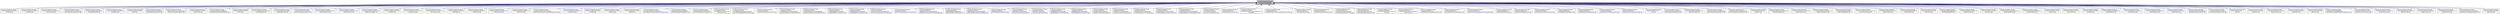 digraph "/root/scrimmage/scrimmage/include/scrimmage/plugin_manager/RegisterPlugin.h"
{
 // LATEX_PDF_SIZE
  edge [fontname="Helvetica",fontsize="10",labelfontname="Helvetica",labelfontsize="10"];
  node [fontname="Helvetica",fontsize="10",shape=record];
  Node1 [label="/root/scrimmage/scrimmage\l/include/scrimmage/plugin\l_manager/RegisterPlugin.h",height=0.2,width=0.4,color="black", fillcolor="grey75", style="filled", fontcolor="black",tooltip="Brief file description."];
  Node1 -> Node2 [dir="back",color="midnightblue",fontsize="10",style="solid",fontname="Helvetica"];
  Node2 [label="/root/scrimmage/scrimmage\l/src/plugins/autonomy/APITester\l/APITester.cpp",height=0.2,width=0.4,color="black", fillcolor="white", style="filled",URL="$APITester_8cpp.html",tooltip="Brief file description."];
  Node1 -> Node3 [dir="back",color="midnightblue",fontsize="10",style="solid",fontname="Helvetica"];
  Node3 [label="/root/scrimmage/scrimmage\l/src/plugins/autonomy/ArduPilot\l/ArduPilot.cpp",height=0.2,width=0.4,color="black", fillcolor="white", style="filled",URL="$ArduPilot_8cpp.html",tooltip="Class to interface with ArduPilot SIL executable."];
  Node1 -> Node4 [dir="back",color="midnightblue",fontsize="10",style="solid",fontname="Helvetica"];
  Node4 [label="/root/scrimmage/scrimmage\l/src/plugins/autonomy/AuctionAssign\l/AuctionAssign.cpp",height=0.2,width=0.4,color="black", fillcolor="white", style="filled",URL="$AuctionAssign_8cpp.html",tooltip="Brief file description."];
  Node1 -> Node5 [dir="back",color="midnightblue",fontsize="10",style="solid",fontname="Helvetica"];
  Node5 [label="/root/scrimmage/scrimmage\l/src/plugins/autonomy/Autonomy\lExecutor/AutonomyExecutor.cpp",height=0.2,width=0.4,color="black", fillcolor="white", style="filled",URL="$AutonomyExecutor_8cpp.html",tooltip="Brief file description."];
  Node1 -> Node6 [dir="back",color="midnightblue",fontsize="10",style="solid",fontname="Helvetica"];
  Node6 [label="/root/scrimmage/scrimmage\l/src/plugins/autonomy/AvoidEntity\lMS/AvoidEntityMS.cpp",height=0.2,width=0.4,color="black", fillcolor="white", style="filled",URL="$AvoidEntityMS_8cpp.html",tooltip="Brief file description."];
  Node1 -> Node7 [dir="back",color="midnightblue",fontsize="10",style="solid",fontname="Helvetica"];
  Node7 [label="/root/scrimmage/scrimmage\l/src/plugins/autonomy/AvoidWalls\l/AvoidWalls.cpp",height=0.2,width=0.4,color="black", fillcolor="white", style="filled",URL="$AvoidWalls_8cpp.html",tooltip="Brief file description."];
  Node1 -> Node8 [dir="back",color="midnightblue",fontsize="10",style="solid",fontname="Helvetica"];
  Node8 [label="/root/scrimmage/scrimmage\l/src/plugins/autonomy/Boids\l/Boids.cpp",height=0.2,width=0.4,color="black", fillcolor="white", style="filled",URL="$Boids_8cpp.html",tooltip="Brief file description."];
  Node1 -> Node9 [dir="back",color="midnightblue",fontsize="10",style="solid",fontname="Helvetica"];
  Node9 [label="/root/scrimmage/scrimmage\l/src/plugins/autonomy/Boundary\lDefense/BoundaryDefense.cpp",height=0.2,width=0.4,color="black", fillcolor="white", style="filled",URL="$BoundaryDefense_8cpp.html",tooltip="Brief file description."];
  Node1 -> Node10 [dir="back",color="midnightblue",fontsize="10",style="solid",fontname="Helvetica"];
  Node10 [label="/root/scrimmage/scrimmage\l/src/plugins/autonomy/CommandString\lRelay/CommandStringRelay.cpp",height=0.2,width=0.4,color="black", fillcolor="white", style="filled",URL="$CommandStringRelay_8cpp.html",tooltip="Brief file description."];
  Node1 -> Node11 [dir="back",color="midnightblue",fontsize="10",style="solid",fontname="Helvetica"];
  Node11 [label="/root/scrimmage/scrimmage\l/src/plugins/autonomy/Control3\lD/Control3D.cpp",height=0.2,width=0.4,color="black", fillcolor="white", style="filled",URL="$Control3D_8cpp.html",tooltip="Brief file description."];
  Node1 -> Node12 [dir="back",color="midnightblue",fontsize="10",style="solid",fontname="Helvetica"];
  Node12 [label="/root/scrimmage/scrimmage\l/src/plugins/autonomy/FlightGear\lMultiplayer/FlightGearMultiplayer.cpp",height=0.2,width=0.4,color="black", fillcolor="white", style="filled",URL="$FlightGearMultiplayer_8cpp.html",tooltip="Brief file description."];
  Node1 -> Node13 [dir="back",color="midnightblue",fontsize="10",style="solid",fontname="Helvetica"];
  Node13 [label="/root/scrimmage/scrimmage\l/src/plugins/autonomy/follow\l/Follow.cpp",height=0.2,width=0.4,color="black", fillcolor="white", style="filled",URL="$Follow_8cpp.html",tooltip="Brief file description."];
  Node1 -> Node14 [dir="back",color="midnightblue",fontsize="10",style="solid",fontname="Helvetica"];
  Node14 [label="/root/scrimmage/scrimmage\l/src/plugins/autonomy/GoToWaypoint\l/GoToWaypoint.cpp",height=0.2,width=0.4,color="black", fillcolor="white", style="filled",URL="$GoToWaypoint_8cpp.html",tooltip="Brief file description."];
  Node1 -> Node15 [dir="back",color="midnightblue",fontsize="10",style="solid",fontname="Helvetica"];
  Node15 [label="/root/scrimmage/scrimmage\l/src/plugins/autonomy/Graphviz\lFSM/GraphvizFSM.cpp",height=0.2,width=0.4,color="black", fillcolor="white", style="filled",URL="$GraphvizFSM_8cpp.html",tooltip="Brief file description."];
  Node1 -> Node16 [dir="back",color="midnightblue",fontsize="10",style="solid",fontname="Helvetica"];
  Node16 [label="/root/scrimmage/scrimmage\l/src/plugins/autonomy/Joystick\lAutonomy/JoystickAutonomy.cpp",height=0.2,width=0.4,color="black", fillcolor="white", style="filled",URL="$JoystickAutonomy_8cpp.html",tooltip="Brief file description."];
  Node1 -> Node17 [dir="back",color="midnightblue",fontsize="10",style="solid",fontname="Helvetica"];
  Node17 [label="/root/scrimmage/scrimmage\l/src/plugins/autonomy/MOOSAutonomy\l/MOOSAutonomy.cpp",height=0.2,width=0.4,color="black", fillcolor="white", style="filled",URL="$MOOSAutonomy_8cpp.html",tooltip="Brief file description."];
  Node1 -> Node18 [dir="back",color="midnightblue",fontsize="10",style="solid",fontname="Helvetica"];
  Node18 [label="/root/scrimmage/scrimmage\l/src/plugins/autonomy/MotorSchemas\l/MotorSchemas.cpp",height=0.2,width=0.4,color="black", fillcolor="white", style="filled",URL="$MotorSchemas_8cpp.html",tooltip="Brief file description."];
  Node1 -> Node19 [dir="back",color="midnightblue",fontsize="10",style="solid",fontname="Helvetica"];
  Node19 [label="/root/scrimmage/scrimmage\l/src/plugins/autonomy/MoveToGoal\lMS/MoveToGoalMS.cpp",height=0.2,width=0.4,color="black", fillcolor="white", style="filled",URL="$MoveToGoalMS_8cpp.html",tooltip="Brief file description."];
  Node1 -> Node20 [dir="back",color="midnightblue",fontsize="10",style="solid",fontname="Helvetica"];
  Node20 [label="/root/scrimmage/scrimmage\l/src/plugins/autonomy/Predator\l/Predator.cpp",height=0.2,width=0.4,color="black", fillcolor="white", style="filled",URL="$Predator_8cpp.html",tooltip="Brief file description."];
  Node1 -> Node21 [dir="back",color="midnightblue",fontsize="10",style="solid",fontname="Helvetica"];
  Node21 [label="/root/scrimmage/scrimmage\l/src/plugins/autonomy/PyAutonomy\l/PyAutonomy.cpp",height=0.2,width=0.4,color="black", fillcolor="white", style="filled",URL="$PyAutonomy_8cpp.html",tooltip="Brief file description."];
  Node1 -> Node22 [dir="back",color="midnightblue",fontsize="10",style="solid",fontname="Helvetica"];
  Node22 [label="/root/scrimmage/scrimmage\l/src/plugins/autonomy/RLConsensus\l/RLConsensus.cpp",height=0.2,width=0.4,color="black", fillcolor="white", style="filled",URL="$RLConsensus_8cpp.html",tooltip="Brief file description."];
  Node1 -> Node23 [dir="back",color="midnightblue",fontsize="10",style="solid",fontname="Helvetica"];
  Node23 [label="/root/scrimmage/scrimmage\l/src/plugins/autonomy/RLSimple\l/RLSimple.cpp",height=0.2,width=0.4,color="black", fillcolor="white", style="filled",URL="$RLSimple_8cpp.html",tooltip="Brief file description."];
  Node1 -> Node24 [dir="back",color="midnightblue",fontsize="10",style="solid",fontname="Helvetica"];
  Node24 [label="/root/scrimmage/scrimmage\l/src/plugins/autonomy/ROSAirSim\l/ROSAirSim.cpp",height=0.2,width=0.4,color="black", fillcolor="white", style="filled",URL="$ROSAirSim_8cpp.html",tooltip="Receives AirSim data as SCRIMMAGE messages and publishes them as ROS messages."];
  Node1 -> Node25 [dir="back",color="midnightblue",fontsize="10",style="solid",fontname="Helvetica"];
  Node25 [label="/root/scrimmage/scrimmage\l/src/plugins/autonomy/ROSAutonomy\l/ROSAutonomy.cpp",height=0.2,width=0.4,color="black", fillcolor="white", style="filled",URL="$ROSAutonomy_8cpp.html",tooltip="Brief file description."];
  Node1 -> Node26 [dir="back",color="midnightblue",fontsize="10",style="solid",fontname="Helvetica"];
  Node26 [label="/root/scrimmage/scrimmage\l/src/plugins/autonomy/ROSControl\l/ROSControl.cpp",height=0.2,width=0.4,color="black", fillcolor="white", style="filled",URL="$ROSControl_8cpp.html",tooltip="Brief file description."];
  Node1 -> Node27 [dir="back",color="midnightblue",fontsize="10",style="solid",fontname="Helvetica"];
  Node27 [label="/root/scrimmage/scrimmage\l/src/plugins/autonomy/Scrimmage\lOpenAIAutonomy/ScrimmageOpenAIAutonomy.cpp",height=0.2,width=0.4,color="black", fillcolor="white", style="filled",URL="$ScrimmageOpenAIAutonomy_8cpp.html",tooltip="Brief file description."];
  Node1 -> Node28 [dir="back",color="midnightblue",fontsize="10",style="solid",fontname="Helvetica"];
  Node28 [label="/root/scrimmage/scrimmage\l/src/plugins/autonomy/ShapeDraw\l/ShapeDraw.cpp",height=0.2,width=0.4,color="black", fillcolor="white", style="filled",URL="$ShapeDraw_8cpp.html",tooltip="Brief file description."];
  Node1 -> Node29 [dir="back",color="midnightblue",fontsize="10",style="solid",fontname="Helvetica"];
  Node29 [label="/root/scrimmage/scrimmage\l/src/plugins/autonomy/Straight\l/Straight.cpp",height=0.2,width=0.4,color="black", fillcolor="white", style="filled",URL="$Straight_8cpp.html",tooltip="Brief file description."];
  Node1 -> Node30 [dir="back",color="midnightblue",fontsize="10",style="solid",fontname="Helvetica"];
  Node30 [label="/root/scrimmage/scrimmage\l/src/plugins/autonomy/TakeFlag\l/TakeFlag.cpp",height=0.2,width=0.4,color="black", fillcolor="white", style="filled",URL="$TakeFlag_8cpp.html",tooltip="Brief file description."];
  Node1 -> Node31 [dir="back",color="midnightblue",fontsize="10",style="solid",fontname="Helvetica"];
  Node31 [label="/root/scrimmage/scrimmage\l/src/plugins/autonomy/TrailMS\l/TrailMS.cpp",height=0.2,width=0.4,color="black", fillcolor="white", style="filled",URL="$TrailMS_8cpp.html",tooltip="Brief file description."];
  Node1 -> Node32 [dir="back",color="midnightblue",fontsize="10",style="solid",fontname="Helvetica"];
  Node32 [label="/root/scrimmage/scrimmage\l/src/plugins/autonomy/Trajectory\lRecordPlayback/TrajectoryRecordPlayback.cpp",height=0.2,width=0.4,color="black", fillcolor="white", style="filled",URL="$TrajectoryRecordPlayback_8cpp.html",tooltip="Brief file description."];
  Node1 -> Node33 [dir="back",color="midnightblue",fontsize="10",style="solid",fontname="Helvetica"];
  Node33 [label="/root/scrimmage/scrimmage\l/src/plugins/autonomy/Waypoint\lDispatcher/WaypointDispatcher.cpp",height=0.2,width=0.4,color="black", fillcolor="white", style="filled",URL="$WaypointDispatcher_8cpp.html",tooltip="Brief file description."];
  Node1 -> Node34 [dir="back",color="midnightblue",fontsize="10",style="solid",fontname="Helvetica"];
  Node34 [label="/root/scrimmage/scrimmage\l/src/plugins/autonomy/Waypoint\lGenerator/WaypointGenerator.cpp",height=0.2,width=0.4,color="black", fillcolor="white", style="filled",URL="$WaypointGenerator_8cpp.html",tooltip="Brief file description."];
  Node1 -> Node35 [dir="back",color="midnightblue",fontsize="10",style="solid",fontname="Helvetica"];
  Node35 [label="/root/scrimmage/scrimmage\l/src/plugins/controller\l/AircraftPIDController/Aircraft\lPIDController.cpp",height=0.2,width=0.4,color="black", fillcolor="white", style="filled",URL="$AircraftPIDController_8cpp.html",tooltip="Brief file description."];
  Node1 -> Node36 [dir="back",color="midnightblue",fontsize="10",style="solid",fontname="Helvetica"];
  Node36 [label="/root/scrimmage/scrimmage\l/src/plugins/controller\l/AircraftToSingleIntegratorController\l/AircraftToSingleIntegratorController.cpp",height=0.2,width=0.4,color="black", fillcolor="white", style="filled",URL="$AircraftToSingleIntegratorController_8cpp.html",tooltip="Brief file description."];
  Node1 -> Node37 [dir="back",color="midnightblue",fontsize="10",style="solid",fontname="Helvetica"];
  Node37 [label="/root/scrimmage/scrimmage\l/src/plugins/controller\l/DirectController/DirectController.cpp",height=0.2,width=0.4,color="black", fillcolor="white", style="filled",URL="$DirectController_8cpp.html",tooltip="Brief file description."];
  Node1 -> Node38 [dir="back",color="midnightblue",fontsize="10",style="solid",fontname="Helvetica"];
  Node38 [label="/root/scrimmage/scrimmage\l/src/plugins/controller\l/DoubleIntegratorControllerVelYaw\l/DoubleIntegratorControllerVelYaw.cpp",height=0.2,width=0.4,color="black", fillcolor="white", style="filled",URL="$DoubleIntegratorControllerVelYaw_8cpp.html",tooltip="Brief file description."];
  Node1 -> Node39 [dir="back",color="midnightblue",fontsize="10",style="solid",fontname="Helvetica"];
  Node39 [label="/root/scrimmage/scrimmage\l/src/plugins/controller\l/DoubleIntegratorControllerWaypoint\l/DoubleIntegratorControllerWaypoint.cpp",height=0.2,width=0.4,color="black", fillcolor="white", style="filled",URL="$DoubleIntegratorControllerWaypoint_8cpp.html",tooltip="Brief file description."];
  Node1 -> Node40 [dir="back",color="midnightblue",fontsize="10",style="solid",fontname="Helvetica"];
  Node40 [label="/root/scrimmage/scrimmage\l/src/plugins/controller\l/FixedWing6DOFControllerPID\l/FixedWing6DOFControllerPID.cpp",height=0.2,width=0.4,color="black", fillcolor="white", style="filled",URL="$FixedWing6DOFControllerPID_8cpp.html",tooltip="Brief file description."];
  Node1 -> Node41 [dir="back",color="midnightblue",fontsize="10",style="solid",fontname="Helvetica"];
  Node41 [label="/root/scrimmage/scrimmage\l/src/plugins/controller\l/FixedWing6DOFControllerROS\l/FixedWing6DOFControllerROS.cpp",height=0.2,width=0.4,color="black", fillcolor="white", style="filled",URL="$FixedWing6DOFControllerROS_8cpp.html",tooltip="Brief file description."];
  Node1 -> Node42 [dir="back",color="midnightblue",fontsize="10",style="solid",fontname="Helvetica"];
  Node42 [label="/root/scrimmage/scrimmage\l/src/plugins/controller\l/HarmonicOscillatorConstController\l/HarmonicOscillatorConstController.cpp",height=0.2,width=0.4,color="black", fillcolor="white", style="filled",URL="$HarmonicOscillatorConstController_8cpp.html",tooltip="Brief file description."];
  Node1 -> Node43 [dir="back",color="midnightblue",fontsize="10",style="solid",fontname="Helvetica"];
  Node43 [label="/root/scrimmage/scrimmage\l/src/plugins/controller\l/JoystickController/JoystickController.cpp",height=0.2,width=0.4,color="black", fillcolor="white", style="filled",URL="$JoystickController_8cpp.html",tooltip="Brief file description."];
  Node1 -> Node44 [dir="back",color="midnightblue",fontsize="10",style="solid",fontname="Helvetica"];
  Node44 [label="/root/scrimmage/scrimmage\l/src/plugins/controller\l/JSBSimControlControllerHeading\lPID/JSBSimControlControllerHeadingPID.cpp",height=0.2,width=0.4,color="black", fillcolor="white", style="filled",URL="$JSBSimControlControllerHeadingPID_8cpp.html",tooltip="Brief file description."];
  Node1 -> Node45 [dir="back",color="midnightblue",fontsize="10",style="solid",fontname="Helvetica"];
  Node45 [label="/root/scrimmage/scrimmage\l/src/plugins/controller\l/JSBSimModelControllerDirect\l/JSBSimModelControllerDirect.cpp",height=0.2,width=0.4,color="black", fillcolor="white", style="filled",URL="$JSBSimModelControllerDirect_8cpp.html",tooltip="Brief file description."];
  Node1 -> Node46 [dir="back",color="midnightblue",fontsize="10",style="solid",fontname="Helvetica"];
  Node46 [label="/root/scrimmage/scrimmage\l/src/plugins/controller\l/JSBSimModelControllerHeadingPID\l/JSBSimModelControllerHeadingPID.cpp",height=0.2,width=0.4,color="black", fillcolor="white", style="filled",URL="$JSBSimModelControllerHeadingPID_8cpp.html",tooltip="Brief file description."];
  Node1 -> Node47 [dir="back",color="midnightblue",fontsize="10",style="solid",fontname="Helvetica"];
  Node47 [label="/root/scrimmage/scrimmage\l/src/plugins/controller\l/MotionBattery/MotionBattery.cpp",height=0.2,width=0.4,color="black", fillcolor="white", style="filled",URL="$MotionBattery_8cpp.html",tooltip="Brief file description."];
  Node1 -> Node48 [dir="back",color="midnightblue",fontsize="10",style="solid",fontname="Helvetica"];
  Node48 [label="/root/scrimmage/scrimmage\l/src/plugins/controller\l/MultirotorControllerOmega\l/MultirotorControllerOmega.cpp",height=0.2,width=0.4,color="black", fillcolor="white", style="filled",URL="$MultirotorControllerOmega_8cpp.html",tooltip="Brief file description."];
  Node1 -> Node49 [dir="back",color="midnightblue",fontsize="10",style="solid",fontname="Helvetica"];
  Node49 [label="/root/scrimmage/scrimmage\l/src/plugins/controller\l/MultirotorControllerPID\l/MultirotorControllerPID.cpp",height=0.2,width=0.4,color="black", fillcolor="white", style="filled",URL="$MultirotorControllerPID_8cpp.html",tooltip="Brief file description."];
  Node1 -> Node50 [dir="back",color="midnightblue",fontsize="10",style="solid",fontname="Helvetica"];
  Node50 [label="/root/scrimmage/scrimmage\l/src/plugins/controller\l/RigidBody6DOFControllerPID\l/RigidBody6DOFControllerPID.cpp",height=0.2,width=0.4,color="black", fillcolor="white", style="filled",URL="$RigidBody6DOFControllerPID_8cpp.html",tooltip="Brief file description."];
  Node1 -> Node51 [dir="back",color="midnightblue",fontsize="10",style="solid",fontname="Helvetica"];
  Node51 [label="/root/scrimmage/scrimmage\l/src/plugins/controller\l/RigidBody6DOFControllerROS\l/RigidBody6DOFControllerROS.cpp",height=0.2,width=0.4,color="black", fillcolor="white", style="filled",URL="$RigidBody6DOFControllerROS_8cpp.html",tooltip="Brief file description."];
  Node1 -> Node52 [dir="back",color="midnightblue",fontsize="10",style="solid",fontname="Helvetica"];
  Node52 [label="/root/scrimmage/scrimmage\l/src/plugins/controller\l/SimpleAircraftControllerPID\l/SimpleAircraftControllerPID.cpp",height=0.2,width=0.4,color="black", fillcolor="white", style="filled",URL="$SimpleAircraftControllerPID_8cpp.html",tooltip="Brief file description."];
  Node1 -> Node53 [dir="back",color="midnightblue",fontsize="10",style="solid",fontname="Helvetica"];
  Node53 [label="/root/scrimmage/scrimmage\l/src/plugins/controller\l/SimpleCarControllerHeading\l/SimpleCarControllerHeading.cpp",height=0.2,width=0.4,color="black", fillcolor="white", style="filled",URL="$SimpleCarControllerHeading_8cpp.html",tooltip="Brief file description."];
  Node1 -> Node54 [dir="back",color="midnightblue",fontsize="10",style="solid",fontname="Helvetica"];
  Node54 [label="/root/scrimmage/scrimmage\l/src/plugins/controller\l/SimpleQuadrotorControllerLQR\l/SimpleQuadrotorControllerLQR.cpp",height=0.2,width=0.4,color="black", fillcolor="white", style="filled",URL="$SimpleQuadrotorControllerLQR_8cpp.html",tooltip="Brief file description."];
  Node1 -> Node55 [dir="back",color="midnightblue",fontsize="10",style="solid",fontname="Helvetica"];
  Node55 [label="/root/scrimmage/scrimmage\l/src/plugins/controller\l/SingleIntegratorControllerSimple\l/SingleIntegratorControllerSimple.cpp",height=0.2,width=0.4,color="black", fillcolor="white", style="filled",URL="$SingleIntegratorControllerSimple_8cpp.html",tooltip="Brief file description."];
  Node1 -> Node56 [dir="back",color="midnightblue",fontsize="10",style="solid",fontname="Helvetica"];
  Node56 [label="/root/scrimmage/scrimmage\l/src/plugins/controller\l/SingleIntegratorControllerWaypoint\l/SingleIntegratorControllerWaypoint.cpp",height=0.2,width=0.4,color="black", fillcolor="white", style="filled",URL="$SingleIntegratorControllerWaypoint_8cpp.html",tooltip="Brief file description."];
  Node1 -> Node57 [dir="back",color="midnightblue",fontsize="10",style="solid",fontname="Helvetica"];
  Node57 [label="/root/scrimmage/scrimmage\l/src/plugins/controller\l/UnicycleControllerPoint\l/UnicycleControllerPoint.cpp",height=0.2,width=0.4,color="black", fillcolor="white", style="filled",URL="$UnicycleControllerPoint_8cpp.html",tooltip="Brief file description."];
  Node1 -> Node58 [dir="back",color="midnightblue",fontsize="10",style="solid",fontname="Helvetica"];
  Node58 [label="/root/scrimmage/scrimmage\l/src/plugins/controller\l/UnicyclePID/UnicyclePID.cpp",height=0.2,width=0.4,color="black", fillcolor="white", style="filled",URL="$UnicyclePID_8cpp.html",tooltip="Brief file description."];
  Node1 -> Node59 [dir="back",color="midnightblue",fontsize="10",style="solid",fontname="Helvetica"];
  Node59 [label="/root/scrimmage/scrimmage\l/src/plugins/controller\l/UUV6DOFLinearEnergy/UUV6DOFLinear\lEnergy.cpp",height=0.2,width=0.4,color="black", fillcolor="white", style="filled",URL="$UUV6DOFLinearEnergy_8cpp.html",tooltip="Brief file description."];
  Node1 -> Node60 [dir="back",color="midnightblue",fontsize="10",style="solid",fontname="Helvetica"];
  Node60 [label="/root/scrimmage/scrimmage\l/src/plugins/controller\l/UUV6DOFPIDController/UUV6DOFPIDController.cpp",height=0.2,width=0.4,color="black", fillcolor="white", style="filled",URL="$UUV6DOFPIDController_8cpp.html",tooltip="Brief file description."];
  Node1 -> Node61 [dir="back",color="midnightblue",fontsize="10",style="solid",fontname="Helvetica"];
  Node61 [label="/root/scrimmage/scrimmage\l/src/plugins/interaction\l/Boundary/Boundary.cpp",height=0.2,width=0.4,color="black", fillcolor="white", style="filled",URL="$Boundary_8cpp.html",tooltip="Brief file description."];
  Node1 -> Node62 [dir="back",color="midnightblue",fontsize="10",style="solid",fontname="Helvetica"];
  Node62 [label="/root/scrimmage/scrimmage\l/src/plugins/interaction\l/BulletCollision/BulletCollision.cpp",height=0.2,width=0.4,color="black", fillcolor="white", style="filled",URL="$BulletCollision_8cpp.html",tooltip="Brief file description."];
  Node1 -> Node63 [dir="back",color="midnightblue",fontsize="10",style="solid",fontname="Helvetica"];
  Node63 [label="/root/scrimmage/scrimmage\l/src/plugins/interaction\l/CaptureInBoundaryInteraction\l/CaptureInBoundaryInteraction.cpp",height=0.2,width=0.4,color="black", fillcolor="white", style="filled",URL="$CaptureInBoundaryInteraction_8cpp.html",tooltip="Brief file description."];
  Node1 -> Node64 [dir="back",color="midnightblue",fontsize="10",style="solid",fontname="Helvetica"];
  Node64 [label="/root/scrimmage/scrimmage\l/src/plugins/interaction\l/EnforceBoundaryInteraction\l/EnforceBoundaryInteraction.cpp",height=0.2,width=0.4,color="black", fillcolor="white", style="filled",URL="$EnforceBoundaryInteraction_8cpp.html",tooltip="Brief file description."];
  Node1 -> Node65 [dir="back",color="midnightblue",fontsize="10",style="solid",fontname="Helvetica"];
  Node65 [label="/root/scrimmage/scrimmage\l/src/plugins/interaction\l/ExternalForceField/ExternalForce\lField.cpp",height=0.2,width=0.4,color="black", fillcolor="white", style="filled",URL="$ExternalForceField_8cpp.html",tooltip="Brief file description."];
  Node1 -> Node66 [dir="back",color="midnightblue",fontsize="10",style="solid",fontname="Helvetica"];
  Node66 [label="/root/scrimmage/scrimmage\l/src/plugins/interaction\l/FlagCaptureInteraction/FlagCapture\lInteraction.cpp",height=0.2,width=0.4,color="black", fillcolor="white", style="filled",URL="$FlagCaptureInteraction_8cpp.html",tooltip="Brief file description."];
  Node1 -> Node67 [dir="back",color="midnightblue",fontsize="10",style="solid",fontname="Helvetica"];
  Node67 [label="/root/scrimmage/scrimmage\l/src/plugins/interaction\l/GraphInteraction/GraphInteraction.cpp",height=0.2,width=0.4,color="black", fillcolor="white", style="filled",URL="$GraphInteraction_8cpp.html",tooltip="Brief file description."];
  Node1 -> Node68 [dir="back",color="midnightblue",fontsize="10",style="solid",fontname="Helvetica"];
  Node68 [label="/root/scrimmage/scrimmage\l/src/plugins/interaction\l/GroundCollision/GroundCollision.cpp",height=0.2,width=0.4,color="black", fillcolor="white", style="filled",URL="$GroundCollision_8cpp.html",tooltip="Brief file description."];
  Node1 -> Node69 [dir="back",color="midnightblue",fontsize="10",style="solid",fontname="Helvetica"];
  Node69 [label="/root/scrimmage/scrimmage\l/src/plugins/interaction\l/GRPCCommandString/GRPCCommandString.cpp",height=0.2,width=0.4,color="black", fillcolor="white", style="filled",URL="$GRPCCommandString_8cpp.html",tooltip="Brief file description."];
  Node1 -> Node70 [dir="back",color="midnightblue",fontsize="10",style="solid",fontname="Helvetica"];
  Node70 [label="/root/scrimmage/scrimmage\l/src/plugins/interaction\l/MapGen2D/MapGen2D.cpp",height=0.2,width=0.4,color="black", fillcolor="white", style="filled",URL="$MapGen2D_8cpp.html",tooltip="Brief file description."];
  Node1 -> Node71 [dir="back",color="midnightblue",fontsize="10",style="solid",fontname="Helvetica"];
  Node71 [label="/root/scrimmage/scrimmage\l/src/plugins/interaction\l/RandomAttrit/RandomAttrit.cpp",height=0.2,width=0.4,color="black", fillcolor="white", style="filled",URL="$RandomAttrit_8cpp.html",tooltip="Brief file description."];
  Node1 -> Node72 [dir="back",color="midnightblue",fontsize="10",style="solid",fontname="Helvetica"];
  Node72 [label="/root/scrimmage/scrimmage\l/src/plugins/interaction\l/ROSClockServer/ROSClockServer.cpp",height=0.2,width=0.4,color="black", fillcolor="white", style="filled",URL="$ROSClockServer_8cpp.html",tooltip="Brief file description."];
  Node1 -> Node73 [dir="back",color="midnightblue",fontsize="10",style="solid",fontname="Helvetica"];
  Node73 [label="/root/scrimmage/scrimmage\l/src/plugins/interaction\l/ROSShapeViz/ROSShapeViz.cpp",height=0.2,width=0.4,color="black", fillcolor="white", style="filled",URL="$ROSShapeViz_8cpp.html",tooltip="Brief file description."];
  Node1 -> Node74 [dir="back",color="midnightblue",fontsize="10",style="solid",fontname="Helvetica"];
  Node74 [label="/root/scrimmage/scrimmage\l/src/plugins/interaction\l/SimpleCapture/SimpleCapture.cpp",height=0.2,width=0.4,color="black", fillcolor="white", style="filled",URL="$SimpleCapture_8cpp.html",tooltip="Brief file description."];
  Node1 -> Node75 [dir="back",color="midnightblue",fontsize="10",style="solid",fontname="Helvetica"];
  Node75 [label="/root/scrimmage/scrimmage\l/src/plugins/interaction\l/SimpleCollision/SimpleCollision.cpp",height=0.2,width=0.4,color="black", fillcolor="white", style="filled",URL="$SimpleCollision_8cpp.html",tooltip="Brief file description."];
  Node1 -> Node76 [dir="back",color="midnightblue",fontsize="10",style="solid",fontname="Helvetica"];
  Node76 [label="/root/scrimmage/scrimmage\l/src/plugins/interaction\l/TerrainGenerator/TerrainGenerator.cpp",height=0.2,width=0.4,color="black", fillcolor="white", style="filled",URL="$TerrainGenerator_8cpp.html",tooltip="Brief file description."];
  Node1 -> Node77 [dir="back",color="midnightblue",fontsize="10",style="solid",fontname="Helvetica"];
  Node77 [label="/root/scrimmage/scrimmage\l/src/plugins/metrics/CPA\l/CPA.cpp",height=0.2,width=0.4,color="black", fillcolor="white", style="filled",URL="$CPA_8cpp.html",tooltip="Brief file description."];
  Node1 -> Node78 [dir="back",color="midnightblue",fontsize="10",style="solid",fontname="Helvetica"];
  Node78 [label="/root/scrimmage/scrimmage\l/src/plugins/metrics/FlagCapture\lMetrics/FlagCaptureMetrics.cpp",height=0.2,width=0.4,color="black", fillcolor="white", style="filled",URL="$FlagCaptureMetrics_8cpp.html",tooltip="Brief file description."];
  Node1 -> Node79 [dir="back",color="midnightblue",fontsize="10",style="solid",fontname="Helvetica"];
  Node79 [label="/root/scrimmage/scrimmage\l/src/plugins/metrics/OpenAIRewards\l/OpenAIRewards.cpp",height=0.2,width=0.4,color="black", fillcolor="white", style="filled",URL="$OpenAIRewards_8cpp.html",tooltip="Brief file description."];
  Node1 -> Node80 [dir="back",color="midnightblue",fontsize="10",style="solid",fontname="Helvetica"];
  Node80 [label="/root/scrimmage/scrimmage\l/src/plugins/metrics/SimpleCapture\lMetrics/SimpleCaptureMetrics.cpp",height=0.2,width=0.4,color="black", fillcolor="white", style="filled",URL="$SimpleCaptureMetrics_8cpp.html",tooltip="Brief file description."];
  Node1 -> Node81 [dir="back",color="midnightblue",fontsize="10",style="solid",fontname="Helvetica"];
  Node81 [label="/root/scrimmage/scrimmage\l/src/plugins/metrics/SimpleCollision\lMetrics/SimpleCollisionMetrics.cpp",height=0.2,width=0.4,color="black", fillcolor="white", style="filled",URL="$SimpleCollisionMetrics_8cpp.html",tooltip="Brief file description."];
  Node1 -> Node82 [dir="back",color="midnightblue",fontsize="10",style="solid",fontname="Helvetica"];
  Node82 [label="/root/scrimmage/scrimmage\l/src/plugins/motion/Ballistic\l/Ballistic.cpp",height=0.2,width=0.4,color="black", fillcolor="white", style="filled",URL="$Ballistic_8cpp.html",tooltip="Brief file description."];
  Node1 -> Node83 [dir="back",color="midnightblue",fontsize="10",style="solid",fontname="Helvetica"];
  Node83 [label="/root/scrimmage/scrimmage\l/src/plugins/motion/DoubleIntegrator\l/DoubleIntegrator.cpp",height=0.2,width=0.4,color="black", fillcolor="white", style="filled",URL="$DoubleIntegrator_8cpp.html",tooltip="Brief file description."];
  Node1 -> Node84 [dir="back",color="midnightblue",fontsize="10",style="solid",fontname="Helvetica"];
  Node84 [label="/root/scrimmage/scrimmage\l/src/plugins/motion/DubinsAirplane\l/DubinsAirplane.cpp",height=0.2,width=0.4,color="black", fillcolor="white", style="filled",URL="$DubinsAirplane_8cpp.html",tooltip="Brief file description."];
  Node1 -> Node85 [dir="back",color="midnightblue",fontsize="10",style="solid",fontname="Helvetica"];
  Node85 [label="/root/scrimmage/scrimmage\l/src/plugins/motion/DubinsAirplane3\lD/DubinsAirplane3D.cpp",height=0.2,width=0.4,color="black", fillcolor="white", style="filled",URL="$DubinsAirplane3D_8cpp.html",tooltip="Brief file description."];
  Node1 -> Node86 [dir="back",color="midnightblue",fontsize="10",style="solid",fontname="Helvetica"];
  Node86 [label="/root/scrimmage/scrimmage\l/src/plugins/motion/FixedWing6\lDOF/FixedWing6DOF.cpp",height=0.2,width=0.4,color="black", fillcolor="white", style="filled",URL="$FixedWing6DOF_8cpp.html",tooltip="Brief file description."];
  Node1 -> Node87 [dir="back",color="midnightblue",fontsize="10",style="solid",fontname="Helvetica"];
  Node87 [label="/root/scrimmage/scrimmage\l/src/plugins/motion/HarmonicOscillator\l/HarmonicOscillator.cpp",height=0.2,width=0.4,color="black", fillcolor="white", style="filled",URL="$HarmonicOscillator_8cpp.html",tooltip="Brief file description."];
  Node1 -> Node88 [dir="back",color="midnightblue",fontsize="10",style="solid",fontname="Helvetica"];
  Node88 [label="/root/scrimmage/scrimmage\l/src/plugins/motion/JSBSimControl\l/JSBSimControl.cpp",height=0.2,width=0.4,color="black", fillcolor="white", style="filled",URL="$JSBSimControl_8cpp.html",tooltip="Brief file description."];
  Node1 -> Node89 [dir="back",color="midnightblue",fontsize="10",style="solid",fontname="Helvetica"];
  Node89 [label="/root/scrimmage/scrimmage\l/src/plugins/motion/JSBSimModel\l/JSBSimModel.cpp",height=0.2,width=0.4,color="black", fillcolor="white", style="filled",URL="$JSBSimModel_8cpp.html",tooltip="Brief file description."];
  Node1 -> Node90 [dir="back",color="midnightblue",fontsize="10",style="solid",fontname="Helvetica"];
  Node90 [label="/root/scrimmage/scrimmage\l/src/plugins/motion/Multirotor\l/Multirotor.cpp",height=0.2,width=0.4,color="black", fillcolor="white", style="filled",URL="$Multirotor_8cpp.html",tooltip="Brief file description."];
  Node1 -> Node91 [dir="back",color="midnightblue",fontsize="10",style="solid",fontname="Helvetica"];
  Node91 [label="/root/scrimmage/scrimmage\l/src/plugins/motion/RigidBody6\lDOF/RigidBody6DOF.cpp",height=0.2,width=0.4,color="black", fillcolor="white", style="filled",URL="$RigidBody6DOF_8cpp.html",tooltip="Brief file description."];
  Node1 -> Node92 [dir="back",color="midnightblue",fontsize="10",style="solid",fontname="Helvetica"];
  Node92 [label="/root/scrimmage/scrimmage\l/src/plugins/motion/SimpleAircraft\l/SimpleAircraft.cpp",height=0.2,width=0.4,color="black", fillcolor="white", style="filled",URL="$SimpleAircraft_8cpp.html",tooltip="Brief file description."];
  Node1 -> Node93 [dir="back",color="midnightblue",fontsize="10",style="solid",fontname="Helvetica"];
  Node93 [label="/root/scrimmage/scrimmage\l/src/plugins/motion/SimpleCar\l/SimpleCar.cpp",height=0.2,width=0.4,color="black", fillcolor="white", style="filled",URL="$SimpleCar_8cpp.html",tooltip="Brief file description."];
  Node1 -> Node94 [dir="back",color="midnightblue",fontsize="10",style="solid",fontname="Helvetica"];
  Node94 [label="/root/scrimmage/scrimmage\l/src/plugins/motion/SimpleQuadrotor\l/SimpleQuadrotor.cpp",height=0.2,width=0.4,color="black", fillcolor="white", style="filled",URL="$SimpleQuadrotor_8cpp.html",tooltip="Brief file description."];
  Node1 -> Node95 [dir="back",color="midnightblue",fontsize="10",style="solid",fontname="Helvetica"];
  Node95 [label="/root/scrimmage/scrimmage\l/src/plugins/motion/SingleIntegrator\l/SingleIntegrator.cpp",height=0.2,width=0.4,color="black", fillcolor="white", style="filled",URL="$SingleIntegrator_8cpp.html",tooltip="Brief file description."];
  Node1 -> Node96 [dir="back",color="midnightblue",fontsize="10",style="solid",fontname="Helvetica"];
  Node96 [label="/root/scrimmage/scrimmage\l/src/plugins/motion/Unicycle\l/Unicycle.cpp",height=0.2,width=0.4,color="black", fillcolor="white", style="filled",URL="$Unicycle_8cpp.html",tooltip="Brief file description."];
  Node1 -> Node97 [dir="back",color="midnightblue",fontsize="10",style="solid",fontname="Helvetica"];
  Node97 [label="/root/scrimmage/scrimmage\l/src/plugins/motion/Unicycle3D\l/Unicycle3D.cpp",height=0.2,width=0.4,color="black", fillcolor="white", style="filled",URL="$Unicycle3D_8cpp.html",tooltip="Brief file description."];
  Node1 -> Node98 [dir="back",color="midnightblue",fontsize="10",style="solid",fontname="Helvetica"];
  Node98 [label="/root/scrimmage/scrimmage\l/src/plugins/motion/UUV6DOF\l/UUV6DOF.cpp",height=0.2,width=0.4,color="black", fillcolor="white", style="filled",URL="$UUV6DOF_8cpp.html",tooltip="Brief file description."];
  Node1 -> Node99 [dir="back",color="midnightblue",fontsize="10",style="solid",fontname="Helvetica"];
  Node99 [label="/root/scrimmage/scrimmage\l/src/plugins/network/GlobalNetwork\l/GlobalNetwork.cpp",height=0.2,width=0.4,color="black", fillcolor="white", style="filled",URL="$GlobalNetwork_8cpp.html",tooltip="Brief file description."];
  Node1 -> Node100 [dir="back",color="midnightblue",fontsize="10",style="solid",fontname="Helvetica"];
  Node100 [label="/root/scrimmage/scrimmage\l/src/plugins/network/LocalNetwork\l/LocalNetwork.cpp",height=0.2,width=0.4,color="black", fillcolor="white", style="filled",URL="$LocalNetwork_8cpp.html",tooltip="Brief file description."];
  Node1 -> Node101 [dir="back",color="midnightblue",fontsize="10",style="solid",fontname="Helvetica"];
  Node101 [label="/root/scrimmage/scrimmage\l/src/plugins/network/SphereNetwork\l/SphereNetwork.cpp",height=0.2,width=0.4,color="black", fillcolor="white", style="filled",URL="$SphereNetwork_8cpp.html",tooltip="Brief file description."];
  Node1 -> Node102 [dir="back",color="midnightblue",fontsize="10",style="solid",fontname="Helvetica"];
  Node102 [label="/root/scrimmage/scrimmage\l/src/plugins/sensor/AirSimSensor\l/AirSimSensor.cpp",height=0.2,width=0.4,color="black", fillcolor="white", style="filled",URL="$AirSimSensor_8cpp.html",tooltip="Requests AirSim data over RPC and publishes it as SCRIMMAGE messages."];
  Node1 -> Node103 [dir="back",color="midnightblue",fontsize="10",style="solid",fontname="Helvetica"];
  Node103 [label="/root/scrimmage/scrimmage\l/src/plugins/sensor/AltitudeAbove\lTerrain/AltitudeAboveTerrain.cpp",height=0.2,width=0.4,color="black", fillcolor="white", style="filled",URL="$AltitudeAboveTerrain_8cpp.html",tooltip="Brief file description."];
  Node1 -> Node104 [dir="back",color="midnightblue",fontsize="10",style="solid",fontname="Helvetica"];
  Node104 [label="/root/scrimmage/scrimmage\l/src/plugins/sensor/ContactBlob\lCamera/ContactBlobCamera.cpp",height=0.2,width=0.4,color="black", fillcolor="white", style="filled",URL="$ContactBlobCamera_8cpp.html",tooltip="Brief file description."];
  Node1 -> Node105 [dir="back",color="midnightblue",fontsize="10",style="solid",fontname="Helvetica"];
  Node105 [label="/root/scrimmage/scrimmage\l/src/plugins/sensor/GPS\l/GPS.cpp",height=0.2,width=0.4,color="black", fillcolor="white", style="filled",URL="$GPS_8cpp.html",tooltip="Brief file description."];
  Node1 -> Node106 [dir="back",color="midnightblue",fontsize="10",style="solid",fontname="Helvetica"];
  Node106 [label="/root/scrimmage/scrimmage\l/src/plugins/sensor/LOSSensor\l/LOSSensor.cpp",height=0.2,width=0.4,color="black", fillcolor="white", style="filled",URL="$LOSSensor_8cpp.html",tooltip="Brief file description."];
  Node1 -> Node107 [dir="back",color="midnightblue",fontsize="10",style="solid",fontname="Helvetica"];
  Node107 [label="/root/scrimmage/scrimmage\l/src/plugins/sensor/NoisyContacts\l/NoisyContacts.cpp",height=0.2,width=0.4,color="black", fillcolor="white", style="filled",URL="$NoisyContacts_8cpp.html",tooltip="Brief file description."];
  Node1 -> Node108 [dir="back",color="midnightblue",fontsize="10",style="solid",fontname="Helvetica"];
  Node108 [label="/root/scrimmage/scrimmage\l/src/plugins/sensor/NoisyState\l/NoisyState.cpp",height=0.2,width=0.4,color="black", fillcolor="white", style="filled",URL="$NoisyState_8cpp.html",tooltip="Brief file description."];
  Node1 -> Node109 [dir="back",color="midnightblue",fontsize="10",style="solid",fontname="Helvetica"];
  Node109 [label="/root/scrimmage/scrimmage\l/src/plugins/sensor/RayTrace\l/RayTrace.cpp",height=0.2,width=0.4,color="black", fillcolor="white", style="filled",URL="$RayTrace_8cpp.html",tooltip="Brief file description."];
  Node1 -> Node110 [dir="back",color="midnightblue",fontsize="10",style="solid",fontname="Helvetica"];
  Node110 [label="/root/scrimmage/scrimmage\l/src/plugins/sensor/RigidBody6\lDOFStateSensor/RigidBody6DOFStateSensor.cpp",height=0.2,width=0.4,color="black", fillcolor="white", style="filled",URL="$RigidBody6DOFStateSensor_8cpp.html",tooltip="Brief file description."];
  Node1 -> Node111 [dir="back",color="midnightblue",fontsize="10",style="solid",fontname="Helvetica"];
  Node111 [label="/root/scrimmage/scrimmage\l/src/plugins/sensor/RLConsensus\lSensor/RLConsensusSensor.cpp",height=0.2,width=0.4,color="black", fillcolor="white", style="filled",URL="$RLConsensusSensor_8cpp.html",tooltip="Brief file description."];
  Node1 -> Node112 [dir="back",color="midnightblue",fontsize="10",style="solid",fontname="Helvetica"];
  Node112 [label="/root/scrimmage/scrimmage\l/src/plugins/sensor/RLSimpleSensor\l/RLSimpleSensor.cpp",height=0.2,width=0.4,color="black", fillcolor="white", style="filled",URL="$RLSimpleSensor_8cpp.html",tooltip="Brief file description."];
  Node1 -> Node113 [dir="back",color="midnightblue",fontsize="10",style="solid",fontname="Helvetica"];
  Node113 [label="/root/scrimmage/scrimmage\l/src/plugins/sensor/ROSAltimeter\l/ROSAltimeter.cpp",height=0.2,width=0.4,color="black", fillcolor="white", style="filled",URL="$ROSAltimeter_8cpp.html",tooltip="Brief file description."];
  Node1 -> Node114 [dir="back",color="midnightblue",fontsize="10",style="solid",fontname="Helvetica"];
  Node114 [label="/root/scrimmage/scrimmage\l/src/plugins/sensor/ROSCompass\l/ROSCompass.cpp",height=0.2,width=0.4,color="black", fillcolor="white", style="filled",URL="$ROSCompass_8cpp.html",tooltip="Brief file description."];
  Node1 -> Node115 [dir="back",color="midnightblue",fontsize="10",style="solid",fontname="Helvetica"];
  Node115 [label="/root/scrimmage/scrimmage\l/src/plugins/sensor/ROSIMUSensor\l/ROSIMUSensor.cpp",height=0.2,width=0.4,color="black", fillcolor="white", style="filled",URL="$ROSIMUSensor_8cpp.html",tooltip="Brief file description."];
  Node1 -> Node116 [dir="back",color="midnightblue",fontsize="10",style="solid",fontname="Helvetica"];
  Node116 [label="/root/scrimmage/scrimmage\l/src/plugins/sensor/ScrimmageOpen\lAISensor/ScrimmageOpenAISensor.cpp",height=0.2,width=0.4,color="black", fillcolor="white", style="filled",URL="$ScrimmageOpenAISensor_8cpp.html",tooltip="Brief file description."];
  Node1 -> Node117 [dir="back",color="midnightblue",fontsize="10",style="solid",fontname="Helvetica"];
  Node117 [label="/root/scrimmage/scrimmage\l/src/plugins/sensor/SimpleINS\l/SimpleINS.cpp",height=0.2,width=0.4,color="black", fillcolor="white", style="filled",URL="$SimpleINS_8cpp.html",tooltip="Brief file description."];
}
